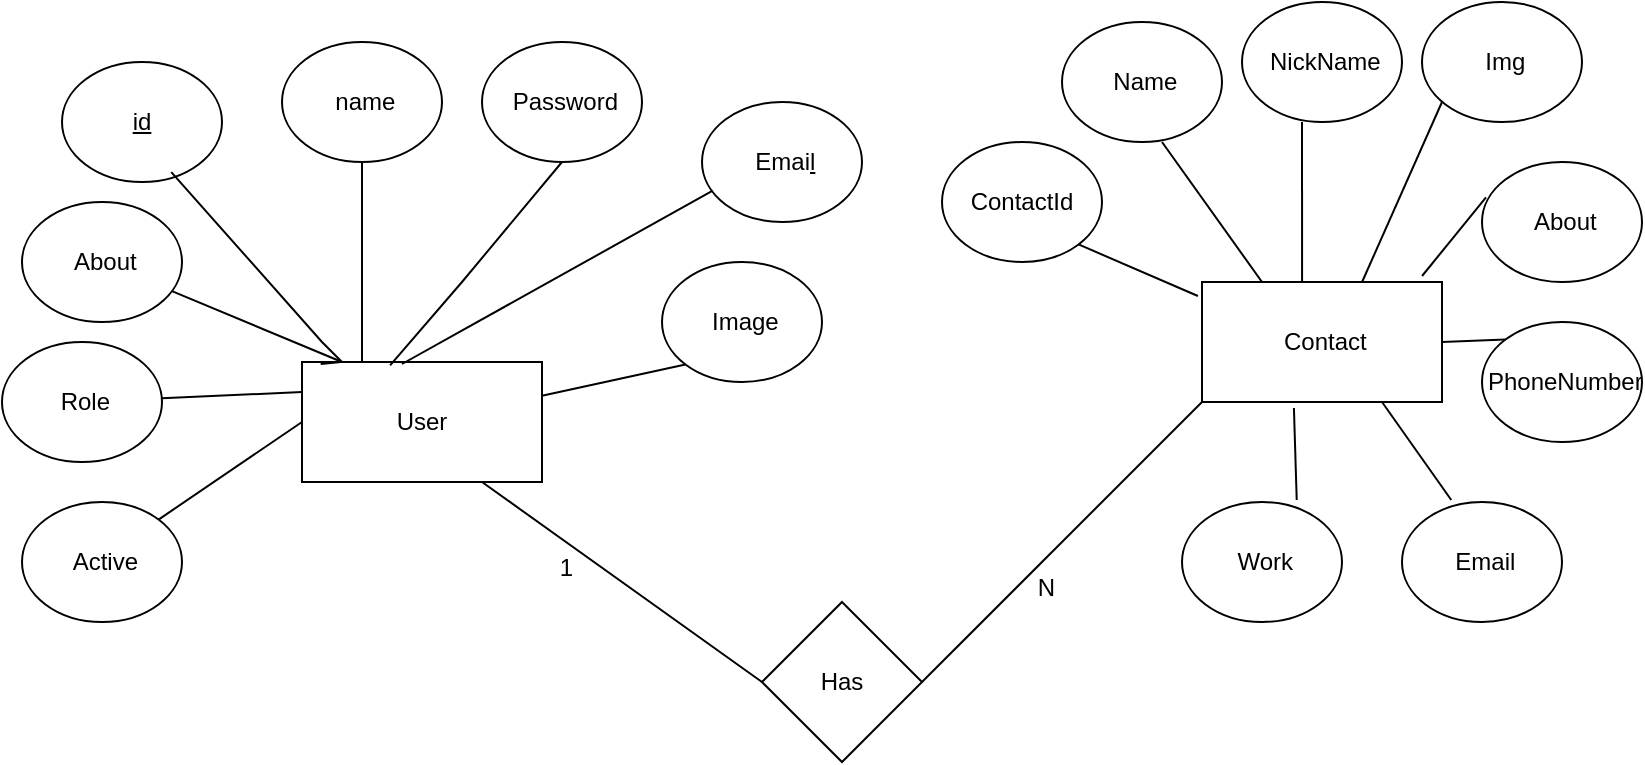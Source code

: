 <mxfile version="28.2.5">
  <diagram name="Page-1" id="EzRFhUlt7gMORHPH_r7D">
    <mxGraphModel dx="786" dy="464" grid="1" gridSize="10" guides="1" tooltips="1" connect="1" arrows="1" fold="1" page="1" pageScale="1" pageWidth="850" pageHeight="1100" math="0" shadow="0">
      <root>
        <mxCell id="0" />
        <mxCell id="1" parent="0" />
        <mxCell id="DnBC8tBBMOLLuuST0__f-1" value="User" style="rounded=0;whiteSpace=wrap;html=1;" vertex="1" parent="1">
          <mxGeometry x="180" y="220" width="120" height="60" as="geometry" />
        </mxCell>
        <mxCell id="DnBC8tBBMOLLuuST0__f-2" value="&amp;nbsp;Contact" style="rounded=0;whiteSpace=wrap;html=1;" vertex="1" parent="1">
          <mxGeometry x="630" y="180" width="120" height="60" as="geometry" />
        </mxCell>
        <mxCell id="DnBC8tBBMOLLuuST0__f-3" value="&lt;u&gt;id&lt;/u&gt;" style="ellipse;whiteSpace=wrap;html=1;" vertex="1" parent="1">
          <mxGeometry x="60" y="70" width="80" height="60" as="geometry" />
        </mxCell>
        <mxCell id="DnBC8tBBMOLLuuST0__f-4" value="&amp;nbsp;name" style="ellipse;whiteSpace=wrap;html=1;" vertex="1" parent="1">
          <mxGeometry x="170" y="60" width="80" height="60" as="geometry" />
        </mxCell>
        <mxCell id="DnBC8tBBMOLLuuST0__f-5" value="&amp;nbsp;Password" style="ellipse;whiteSpace=wrap;html=1;" vertex="1" parent="1">
          <mxGeometry x="270" y="60" width="80" height="60" as="geometry" />
        </mxCell>
        <mxCell id="DnBC8tBBMOLLuuST0__f-6" value="&amp;nbsp;About" style="ellipse;whiteSpace=wrap;html=1;" vertex="1" parent="1">
          <mxGeometry x="40" y="140" width="80" height="60" as="geometry" />
        </mxCell>
        <mxCell id="DnBC8tBBMOLLuuST0__f-7" value="&amp;nbsp;Emai&lt;u&gt;l&lt;/u&gt;" style="ellipse;whiteSpace=wrap;html=1;" vertex="1" parent="1">
          <mxGeometry x="380" y="90" width="80" height="60" as="geometry" />
        </mxCell>
        <mxCell id="DnBC8tBBMOLLuuST0__f-8" value="&amp;nbsp;Image" style="ellipse;whiteSpace=wrap;html=1;" vertex="1" parent="1">
          <mxGeometry x="360" y="170" width="80" height="60" as="geometry" />
        </mxCell>
        <mxCell id="DnBC8tBBMOLLuuST0__f-9" value="&amp;nbsp;Role" style="ellipse;whiteSpace=wrap;html=1;" vertex="1" parent="1">
          <mxGeometry x="30" y="210" width="80" height="60" as="geometry" />
        </mxCell>
        <mxCell id="DnBC8tBBMOLLuuST0__f-11" value="&amp;nbsp;Active" style="ellipse;whiteSpace=wrap;html=1;" vertex="1" parent="1">
          <mxGeometry x="40" y="290" width="80" height="60" as="geometry" />
        </mxCell>
        <mxCell id="DnBC8tBBMOLLuuST0__f-12" value="" style="endArrow=none;html=1;rounded=0;entryX=0;entryY=1;entryDx=0;entryDy=0;" edge="1" parent="1" source="DnBC8tBBMOLLuuST0__f-1" target="DnBC8tBBMOLLuuST0__f-8">
          <mxGeometry width="50" height="50" relative="1" as="geometry">
            <mxPoint x="380" y="270" as="sourcePoint" />
            <mxPoint x="430" y="220" as="targetPoint" />
          </mxGeometry>
        </mxCell>
        <mxCell id="DnBC8tBBMOLLuuST0__f-13" value="" style="endArrow=none;html=1;rounded=0;entryX=0.067;entryY=0.739;entryDx=0;entryDy=0;entryPerimeter=0;" edge="1" parent="1" target="DnBC8tBBMOLLuuST0__f-7">
          <mxGeometry width="50" height="50" relative="1" as="geometry">
            <mxPoint x="230" y="221" as="sourcePoint" />
            <mxPoint x="360" y="200" as="targetPoint" />
          </mxGeometry>
        </mxCell>
        <mxCell id="DnBC8tBBMOLLuuST0__f-15" value="" style="endArrow=none;html=1;rounded=0;entryX=0.5;entryY=1;entryDx=0;entryDy=0;exitX=0.367;exitY=0.028;exitDx=0;exitDy=0;exitPerimeter=0;" edge="1" parent="1" source="DnBC8tBBMOLLuuST0__f-1" target="DnBC8tBBMOLLuuST0__f-5">
          <mxGeometry width="50" height="50" relative="1" as="geometry">
            <mxPoint x="240" y="231" as="sourcePoint" />
            <mxPoint x="395" y="144" as="targetPoint" />
            <Array as="points">
              <mxPoint x="260" y="180" />
            </Array>
          </mxGeometry>
        </mxCell>
        <mxCell id="DnBC8tBBMOLLuuST0__f-16" value="" style="endArrow=none;html=1;rounded=0;entryX=0.5;entryY=1;entryDx=0;entryDy=0;exitX=0.25;exitY=0;exitDx=0;exitDy=0;" edge="1" parent="1" source="DnBC8tBBMOLLuuST0__f-1" target="DnBC8tBBMOLLuuST0__f-4">
          <mxGeometry width="50" height="50" relative="1" as="geometry">
            <mxPoint x="234" y="232" as="sourcePoint" />
            <mxPoint x="320" y="130" as="targetPoint" />
            <Array as="points">
              <mxPoint x="210" y="180" />
            </Array>
          </mxGeometry>
        </mxCell>
        <mxCell id="DnBC8tBBMOLLuuST0__f-18" value="" style="endArrow=none;html=1;rounded=0;entryX=0.683;entryY=0.917;entryDx=0;entryDy=0;entryPerimeter=0;" edge="1" parent="1" target="DnBC8tBBMOLLuuST0__f-3">
          <mxGeometry width="50" height="50" relative="1" as="geometry">
            <mxPoint x="200" y="220" as="sourcePoint" />
            <mxPoint x="220" y="130" as="targetPoint" />
            <Array as="points">
              <mxPoint x="190" y="210" />
            </Array>
          </mxGeometry>
        </mxCell>
        <mxCell id="DnBC8tBBMOLLuuST0__f-19" value="" style="endArrow=none;html=1;rounded=0;exitX=0.078;exitY=0.017;exitDx=0;exitDy=0;exitPerimeter=0;" edge="1" parent="1" source="DnBC8tBBMOLLuuST0__f-1" target="DnBC8tBBMOLLuuST0__f-6">
          <mxGeometry width="50" height="50" relative="1" as="geometry">
            <mxPoint x="210" y="230" as="sourcePoint" />
            <mxPoint x="125" y="135" as="targetPoint" />
            <Array as="points">
              <mxPoint x="200" y="220" />
            </Array>
          </mxGeometry>
        </mxCell>
        <mxCell id="DnBC8tBBMOLLuuST0__f-20" value="" style="endArrow=none;html=1;rounded=0;exitX=0;exitY=0.25;exitDx=0;exitDy=0;" edge="1" parent="1" source="DnBC8tBBMOLLuuST0__f-1" target="DnBC8tBBMOLLuuST0__f-9">
          <mxGeometry width="50" height="50" relative="1" as="geometry">
            <mxPoint x="220" y="240" as="sourcePoint" />
            <mxPoint x="125" y="195" as="targetPoint" />
            <Array as="points" />
          </mxGeometry>
        </mxCell>
        <mxCell id="DnBC8tBBMOLLuuST0__f-21" value="" style="endArrow=none;html=1;rounded=0;entryX=1;entryY=0;entryDx=0;entryDy=0;exitX=0;exitY=0.5;exitDx=0;exitDy=0;" edge="1" parent="1" source="DnBC8tBBMOLLuuST0__f-1" target="DnBC8tBBMOLLuuST0__f-11">
          <mxGeometry width="50" height="50" relative="1" as="geometry">
            <mxPoint x="190" y="220" as="sourcePoint" />
            <mxPoint x="120" y="247" as="targetPoint" />
            <Array as="points">
              <mxPoint x="180" y="250" />
            </Array>
          </mxGeometry>
        </mxCell>
        <mxCell id="DnBC8tBBMOLLuuST0__f-22" value="ContactId" style="ellipse;whiteSpace=wrap;html=1;" vertex="1" parent="1">
          <mxGeometry x="500" y="110" width="80" height="60" as="geometry" />
        </mxCell>
        <mxCell id="DnBC8tBBMOLLuuST0__f-23" value="&amp;nbsp;Name" style="ellipse;whiteSpace=wrap;html=1;" vertex="1" parent="1">
          <mxGeometry x="560" y="50" width="80" height="60" as="geometry" />
        </mxCell>
        <mxCell id="DnBC8tBBMOLLuuST0__f-24" value="&amp;nbsp;Email" style="ellipse;whiteSpace=wrap;html=1;" vertex="1" parent="1">
          <mxGeometry x="730" y="290" width="80" height="60" as="geometry" />
        </mxCell>
        <mxCell id="DnBC8tBBMOLLuuST0__f-25" value="&amp;nbsp;PhoneNumber" style="ellipse;whiteSpace=wrap;html=1;" vertex="1" parent="1">
          <mxGeometry x="770" y="200" width="80" height="60" as="geometry" />
        </mxCell>
        <mxCell id="DnBC8tBBMOLLuuST0__f-26" value="&amp;nbsp;Img" style="ellipse;whiteSpace=wrap;html=1;" vertex="1" parent="1">
          <mxGeometry x="740" y="40" width="80" height="60" as="geometry" />
        </mxCell>
        <mxCell id="DnBC8tBBMOLLuuST0__f-27" value="&amp;nbsp;About" style="ellipse;whiteSpace=wrap;html=1;" vertex="1" parent="1">
          <mxGeometry x="770" y="120" width="80" height="60" as="geometry" />
        </mxCell>
        <mxCell id="DnBC8tBBMOLLuuST0__f-28" value="&amp;nbsp;NickName" style="ellipse;whiteSpace=wrap;html=1;" vertex="1" parent="1">
          <mxGeometry x="650" y="40" width="80" height="60" as="geometry" />
        </mxCell>
        <mxCell id="DnBC8tBBMOLLuuST0__f-29" value="&amp;nbsp;Work" style="ellipse;whiteSpace=wrap;html=1;" vertex="1" parent="1">
          <mxGeometry x="620" y="290" width="80" height="60" as="geometry" />
        </mxCell>
        <mxCell id="DnBC8tBBMOLLuuST0__f-31" value="" style="endArrow=none;html=1;rounded=0;exitX=-0.017;exitY=0.117;exitDx=0;exitDy=0;exitPerimeter=0;entryX=1;entryY=1;entryDx=0;entryDy=0;" edge="1" parent="1" source="DnBC8tBBMOLLuuST0__f-2" target="DnBC8tBBMOLLuuST0__f-22">
          <mxGeometry width="50" height="50" relative="1" as="geometry">
            <mxPoint x="515" y="210" as="sourcePoint" />
            <mxPoint x="565" y="160" as="targetPoint" />
          </mxGeometry>
        </mxCell>
        <mxCell id="DnBC8tBBMOLLuuST0__f-32" value="" style="endArrow=none;html=1;rounded=0;exitX=0.25;exitY=0;exitDx=0;exitDy=0;entryX=1;entryY=1;entryDx=0;entryDy=0;" edge="1" parent="1" source="DnBC8tBBMOLLuuST0__f-2">
          <mxGeometry width="50" height="50" relative="1" as="geometry">
            <mxPoint x="670" y="136" as="sourcePoint" />
            <mxPoint x="610" y="110" as="targetPoint" />
          </mxGeometry>
        </mxCell>
        <mxCell id="DnBC8tBBMOLLuuST0__f-33" value="" style="endArrow=none;html=1;rounded=0;exitX=0.417;exitY=0;exitDx=0;exitDy=0;entryX=1;entryY=1;entryDx=0;entryDy=0;exitPerimeter=0;" edge="1" parent="1" source="DnBC8tBBMOLLuuST0__f-2">
          <mxGeometry width="50" height="50" relative="1" as="geometry">
            <mxPoint x="730" y="170" as="sourcePoint" />
            <mxPoint x="680" y="100" as="targetPoint" />
          </mxGeometry>
        </mxCell>
        <mxCell id="DnBC8tBBMOLLuuST0__f-34" value="" style="endArrow=none;html=1;rounded=0;exitX=0.667;exitY=0;exitDx=0;exitDy=0;entryX=1;entryY=1;entryDx=0;entryDy=0;exitPerimeter=0;" edge="1" parent="1" source="DnBC8tBBMOLLuuST0__f-2">
          <mxGeometry width="50" height="50" relative="1" as="geometry">
            <mxPoint x="750" y="170" as="sourcePoint" />
            <mxPoint x="750" y="90" as="targetPoint" />
          </mxGeometry>
        </mxCell>
        <mxCell id="DnBC8tBBMOLLuuST0__f-35" value="" style="endArrow=none;html=1;rounded=0;entryX=0.025;entryY=0.294;entryDx=0;entryDy=0;entryPerimeter=0;exitX=0.917;exitY=-0.05;exitDx=0;exitDy=0;exitPerimeter=0;" edge="1" parent="1" source="DnBC8tBBMOLLuuST0__f-2" target="DnBC8tBBMOLLuuST0__f-27">
          <mxGeometry width="50" height="50" relative="1" as="geometry">
            <mxPoint x="740" y="230" as="sourcePoint" />
            <mxPoint x="780" y="140" as="targetPoint" />
          </mxGeometry>
        </mxCell>
        <mxCell id="DnBC8tBBMOLLuuST0__f-36" value="" style="endArrow=none;html=1;rounded=0;entryX=0;entryY=0;entryDx=0;entryDy=0;exitX=1;exitY=0.5;exitDx=0;exitDy=0;" edge="1" parent="1" source="DnBC8tBBMOLLuuST0__f-2" target="DnBC8tBBMOLLuuST0__f-25">
          <mxGeometry width="50" height="50" relative="1" as="geometry">
            <mxPoint x="750" y="240" as="sourcePoint" />
            <mxPoint x="782" y="201" as="targetPoint" />
          </mxGeometry>
        </mxCell>
        <mxCell id="DnBC8tBBMOLLuuST0__f-37" value="" style="endArrow=none;html=1;rounded=0;entryX=0.308;entryY=-0.017;entryDx=0;entryDy=0;exitX=0.75;exitY=1;exitDx=0;exitDy=0;entryPerimeter=0;" edge="1" parent="1" source="DnBC8tBBMOLLuuST0__f-2" target="DnBC8tBBMOLLuuST0__f-24">
          <mxGeometry width="50" height="50" relative="1" as="geometry">
            <mxPoint x="760" y="220" as="sourcePoint" />
            <mxPoint x="792" y="219" as="targetPoint" />
          </mxGeometry>
        </mxCell>
        <mxCell id="DnBC8tBBMOLLuuST0__f-38" value="" style="endArrow=none;html=1;rounded=0;entryX=0.717;entryY=-0.017;entryDx=0;entryDy=0;exitX=0.383;exitY=1.05;exitDx=0;exitDy=0;entryPerimeter=0;exitPerimeter=0;" edge="1" parent="1" source="DnBC8tBBMOLLuuST0__f-2" target="DnBC8tBBMOLLuuST0__f-29">
          <mxGeometry width="50" height="50" relative="1" as="geometry">
            <mxPoint x="730" y="250" as="sourcePoint" />
            <mxPoint x="765" y="299" as="targetPoint" />
          </mxGeometry>
        </mxCell>
        <mxCell id="DnBC8tBBMOLLuuST0__f-39" value="Has" style="rhombus;whiteSpace=wrap;html=1;" vertex="1" parent="1">
          <mxGeometry x="410" y="340" width="80" height="80" as="geometry" />
        </mxCell>
        <mxCell id="DnBC8tBBMOLLuuST0__f-40" value="" style="endArrow=none;html=1;rounded=0;exitX=0.75;exitY=1;exitDx=0;exitDy=0;entryX=0;entryY=0.5;entryDx=0;entryDy=0;" edge="1" parent="1" source="DnBC8tBBMOLLuuST0__f-1" target="DnBC8tBBMOLLuuST0__f-39">
          <mxGeometry width="50" height="50" relative="1" as="geometry">
            <mxPoint x="420" y="270" as="sourcePoint" />
            <mxPoint x="470" y="220" as="targetPoint" />
          </mxGeometry>
        </mxCell>
        <mxCell id="DnBC8tBBMOLLuuST0__f-41" value="" style="endArrow=none;html=1;rounded=0;entryX=0;entryY=1;entryDx=0;entryDy=0;exitX=1;exitY=0.5;exitDx=0;exitDy=0;" edge="1" parent="1" source="DnBC8tBBMOLLuuST0__f-39" target="DnBC8tBBMOLLuuST0__f-2">
          <mxGeometry width="50" height="50" relative="1" as="geometry">
            <mxPoint x="490" y="270" as="sourcePoint" />
            <mxPoint x="540" y="220" as="targetPoint" />
          </mxGeometry>
        </mxCell>
        <mxCell id="DnBC8tBBMOLLuuST0__f-42" value="&amp;nbsp;1" style="text;html=1;align=center;verticalAlign=middle;resizable=0;points=[];autosize=1;strokeColor=none;fillColor=none;" vertex="1" parent="1">
          <mxGeometry x="295" y="308" width="30" height="30" as="geometry" />
        </mxCell>
        <mxCell id="DnBC8tBBMOLLuuST0__f-44" value="&amp;nbsp;N" style="text;html=1;align=center;verticalAlign=middle;resizable=0;points=[];autosize=1;strokeColor=none;fillColor=none;" vertex="1" parent="1">
          <mxGeometry x="530" y="318" width="40" height="30" as="geometry" />
        </mxCell>
      </root>
    </mxGraphModel>
  </diagram>
</mxfile>
